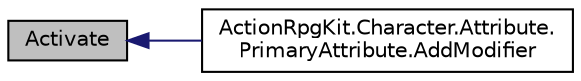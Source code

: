 digraph "Activate"
{
 // INTERACTIVE_SVG=YES
  edge [fontname="Helvetica",fontsize="10",labelfontname="Helvetica",labelfontsize="10"];
  node [fontname="Helvetica",fontsize="10",shape=record];
  rankdir="LR";
  Node1 [label="Activate",height=0.2,width=0.4,color="black", fillcolor="grey75", style="filled", fontcolor="black"];
  Node1 -> Node2 [dir="back",color="midnightblue",fontsize="10",style="solid",fontname="Helvetica"];
  Node2 [label="ActionRpgKit.Character.Attribute.\lPrimaryAttribute.AddModifier",height=0.2,width=0.4,color="black", fillcolor="white", style="filled",URL="$d5/ddc/class_action_rpg_kit_1_1_character_1_1_attribute_1_1_primary_attribute.xhtml#a914e35740f037fcc4d0eb2a3f33632e6",tooltip="Add a new modifier to the attribute and activate it."];
}
